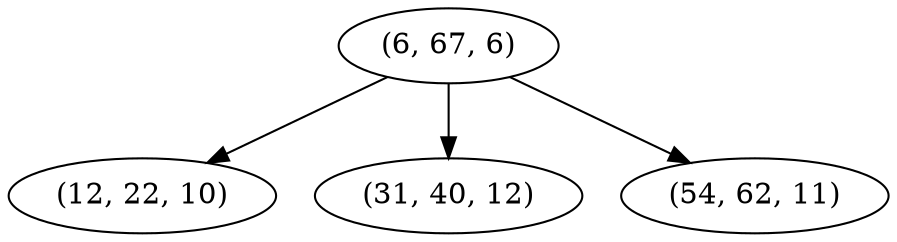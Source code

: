 digraph tree {
    "(6, 67, 6)";
    "(12, 22, 10)";
    "(31, 40, 12)";
    "(54, 62, 11)";
    "(6, 67, 6)" -> "(12, 22, 10)";
    "(6, 67, 6)" -> "(31, 40, 12)";
    "(6, 67, 6)" -> "(54, 62, 11)";
}
